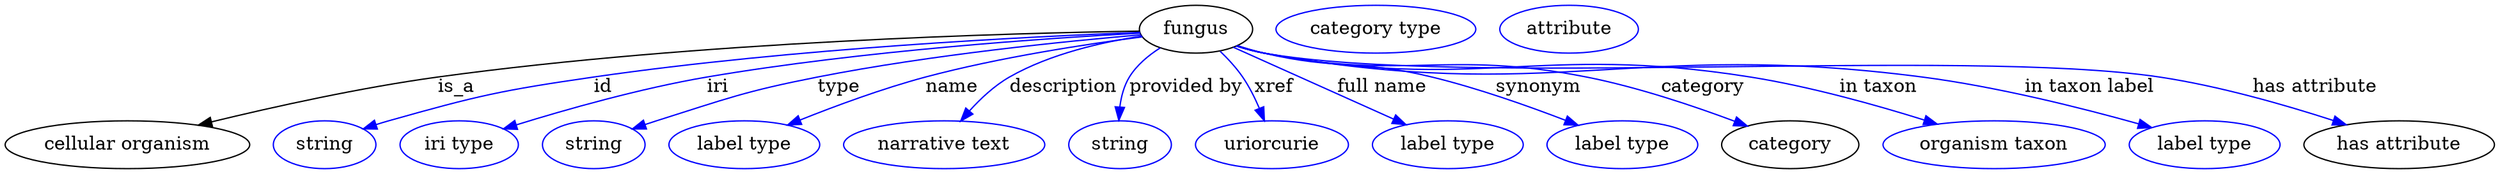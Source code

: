 digraph {
	graph [bb="0,0,1868.1,123"];
	node [label="\N"];
	fungus	[height=0.5,
		label=fungus,
		pos="893.64,105",
		width=1.1735];
	"cellular organism"	[height=0.5,
		pos="91.642,18",
		width=2.5456];
	fungus -> "cellular organism"	[label=is_a,
		lp="338.64,61.5",
		pos="e,144.91,32.817 851.31,103.56 756.54,102.11 520.26,95.85 324.64,69 266.6,61.033 201.48,46.581 154.86,35.256"];
	id	[color=blue,
		height=0.5,
		label=string,
		pos="239.64,18",
		width=1.0652];
	fungus -> id	[color=blue,
		label=id,
		lp="448.64,61.5",
		pos="e,268.64,29.948 851.68,102.63 771.6,99.59 591.58,90.77 441.64,69 372.37,58.942 355,55.057 287.64,36 284.54,35.121 281.34,34.148 \
278.14,33.124",
		style=solid];
	iri	[color=blue,
		height=0.5,
		label="iri type",
		pos="340.64,18",
		width=1.2277];
	fungus -> iri	[color=blue,
		label=iri,
		lp="534.64,61.5",
		pos="e,373.83,29.923 851.82,102.06 783.41,98.417 643.5,89.063 526.64,69 476.73,60.43 420.76,44.498 383.39,32.916",
		style=solid];
	type	[color=blue,
		height=0.5,
		label=string,
		pos="441.64,18",
		width=1.0652];
	fungus -> type	[color=blue,
		label=type,
		lp="625.64,61.5",
		pos="e,470.6,29.889 852.43,100.79 796.91,96.043 695.18,85.846 609.64,69 554.95,58.23 541.78,52.827 488.64,36 485.89,35.128 483.06,34.196 \
480.21,33.233",
		style=solid];
	name	[color=blue,
		height=0.5,
		label="label type",
		pos="554.64,18",
		width=1.5707];
	fungus -> name	[color=blue,
		label=name,
		lp="710.64,61.5",
		pos="e,587.08,32.824 853.5,99.268 812.21,93.892 746.26,83.887 690.64,69 658.39,60.369 623.03,47.25 596.45,36.616",
		style=solid];
	description	[color=blue,
		height=0.5,
		label="narrative text",
		pos="704.64,18",
		width=2.0943];
	fungus -> description	[color=blue,
		label=description,
		lp="794.14,61.5",
		pos="e,717,35.762 853.14,99.834 823.93,95.457 784.4,86.622 753.64,69 742.39,62.552 732,52.789 723.71,43.596",
		style=solid];
	"provided by"	[color=blue,
		height=0.5,
		label=string,
		pos="836.64,18",
		width=1.0652];
	fungus -> "provided by"	[color=blue,
		label="provided by",
		lp="886.14,61.5",
		pos="e,835.73,36.352 866.74,90.915 858.02,85.353 849.18,78.036 843.64,69 839.55,62.32 837.46,54.21 836.48,46.482",
		style=solid];
	xref	[color=blue,
		height=0.5,
		label=uriorcurie,
		pos="950.64,18",
		width=1.5887];
	fungus -> xref	[color=blue,
		label=xref,
		lp="952.14,61.5",
		pos="e,944.96,36.019 911.75,88.403 917.64,82.709 923.89,75.951 928.64,69 933.54,61.845 937.74,53.425 941.12,45.556",
		style=solid];
	"full name"	[color=blue,
		height=0.5,
		label="label type",
		pos="1082.6,18",
		width=1.5707];
	fungus -> "full name"	[color=blue,
		label="full name",
		lp="1033.1,61.5",
		pos="e,1051.2,33.154 921.53,91.458 953.29,77.172 1005.5,53.697 1041.8,37.353",
		style=solid];
	synonym	[color=blue,
		height=0.5,
		label="label type",
		pos="1213.6,18",
		width=1.5707];
	fungus -> synonym	[color=blue,
		label=synonym,
		lp="1150.6,61.5",
		pos="e,1180.4,32.699 924.67,92.671 931.21,90.564 938.1,88.544 944.64,87 999.7,74.003 1015.7,82.399 1070.6,69 1105,60.614 1142.8,47.22 \
1170.9,36.405",
		style=solid];
	category	[height=0.5,
		pos="1339.6,18",
		width=1.4263];
	fungus -> category	[color=blue,
		label=category,
		lp="1274.1,61.5",
		pos="e,1307.4,32.06 924.05,92.5 930.75,90.352 937.87,88.359 944.64,87 1050.4,65.785 1080.8,89.904 1186.6,69 1225.2,61.376 1267.6,47.019 \
1298,35.638",
		style=solid];
	"in taxon"	[color=blue,
		height=0.5,
		label="organism taxon",
		pos="1492.6,18",
		width=2.3109];
	fungus -> "in taxon"	[color=blue,
		label="in taxon",
		lp="1405.6,61.5",
		pos="e,1450,33.503 924.03,92.372 930.73,90.232 937.85,88.274 944.64,87 1104.3,57.042 1149.2,94.555 1309.6,69 1354.4,61.871 1403.9,47.966 \
1440.1,36.625",
		style=solid];
	"in taxon label"	[color=blue,
		height=0.5,
		label="label type",
		pos="1650.6,18",
		width=1.5707];
	fungus -> "in taxon label"	[color=blue,
		label="in taxon label",
		lp="1564.1,61.5",
		pos="e,1610.8,30.965 924.02,92.306 930.72,90.17 937.85,88.23 944.64,87 1160.8,47.865 1220.8,97.341 1438.6,69 1495.1,61.662 1558.4,45.681 \
1601,33.75",
		style=solid];
	"has attribute"	[height=0.5,
		pos="1796.6,18",
		width=1.9859];
	fungus -> "has attribute"	[color=blue,
		label="has attribute",
		lp="1733.6,61.5",
		pos="e,1756.9,33.077 923.74,92.343 930.52,90.175 937.75,88.214 944.64,87 1091.8,61.099 1468.9,91.156 1616.6,69 1661.6,62.251 1711.4,47.88 \
1747.2,36.27",
		style=solid];
	"named thing_category"	[color=blue,
		height=0.5,
		label="category type",
		pos="1028.6,105",
		width=2.0762];
	"organismal entity_has attribute"	[color=blue,
		height=0.5,
		label=attribute,
		pos="1173.6,105",
		width=1.4443];
}
